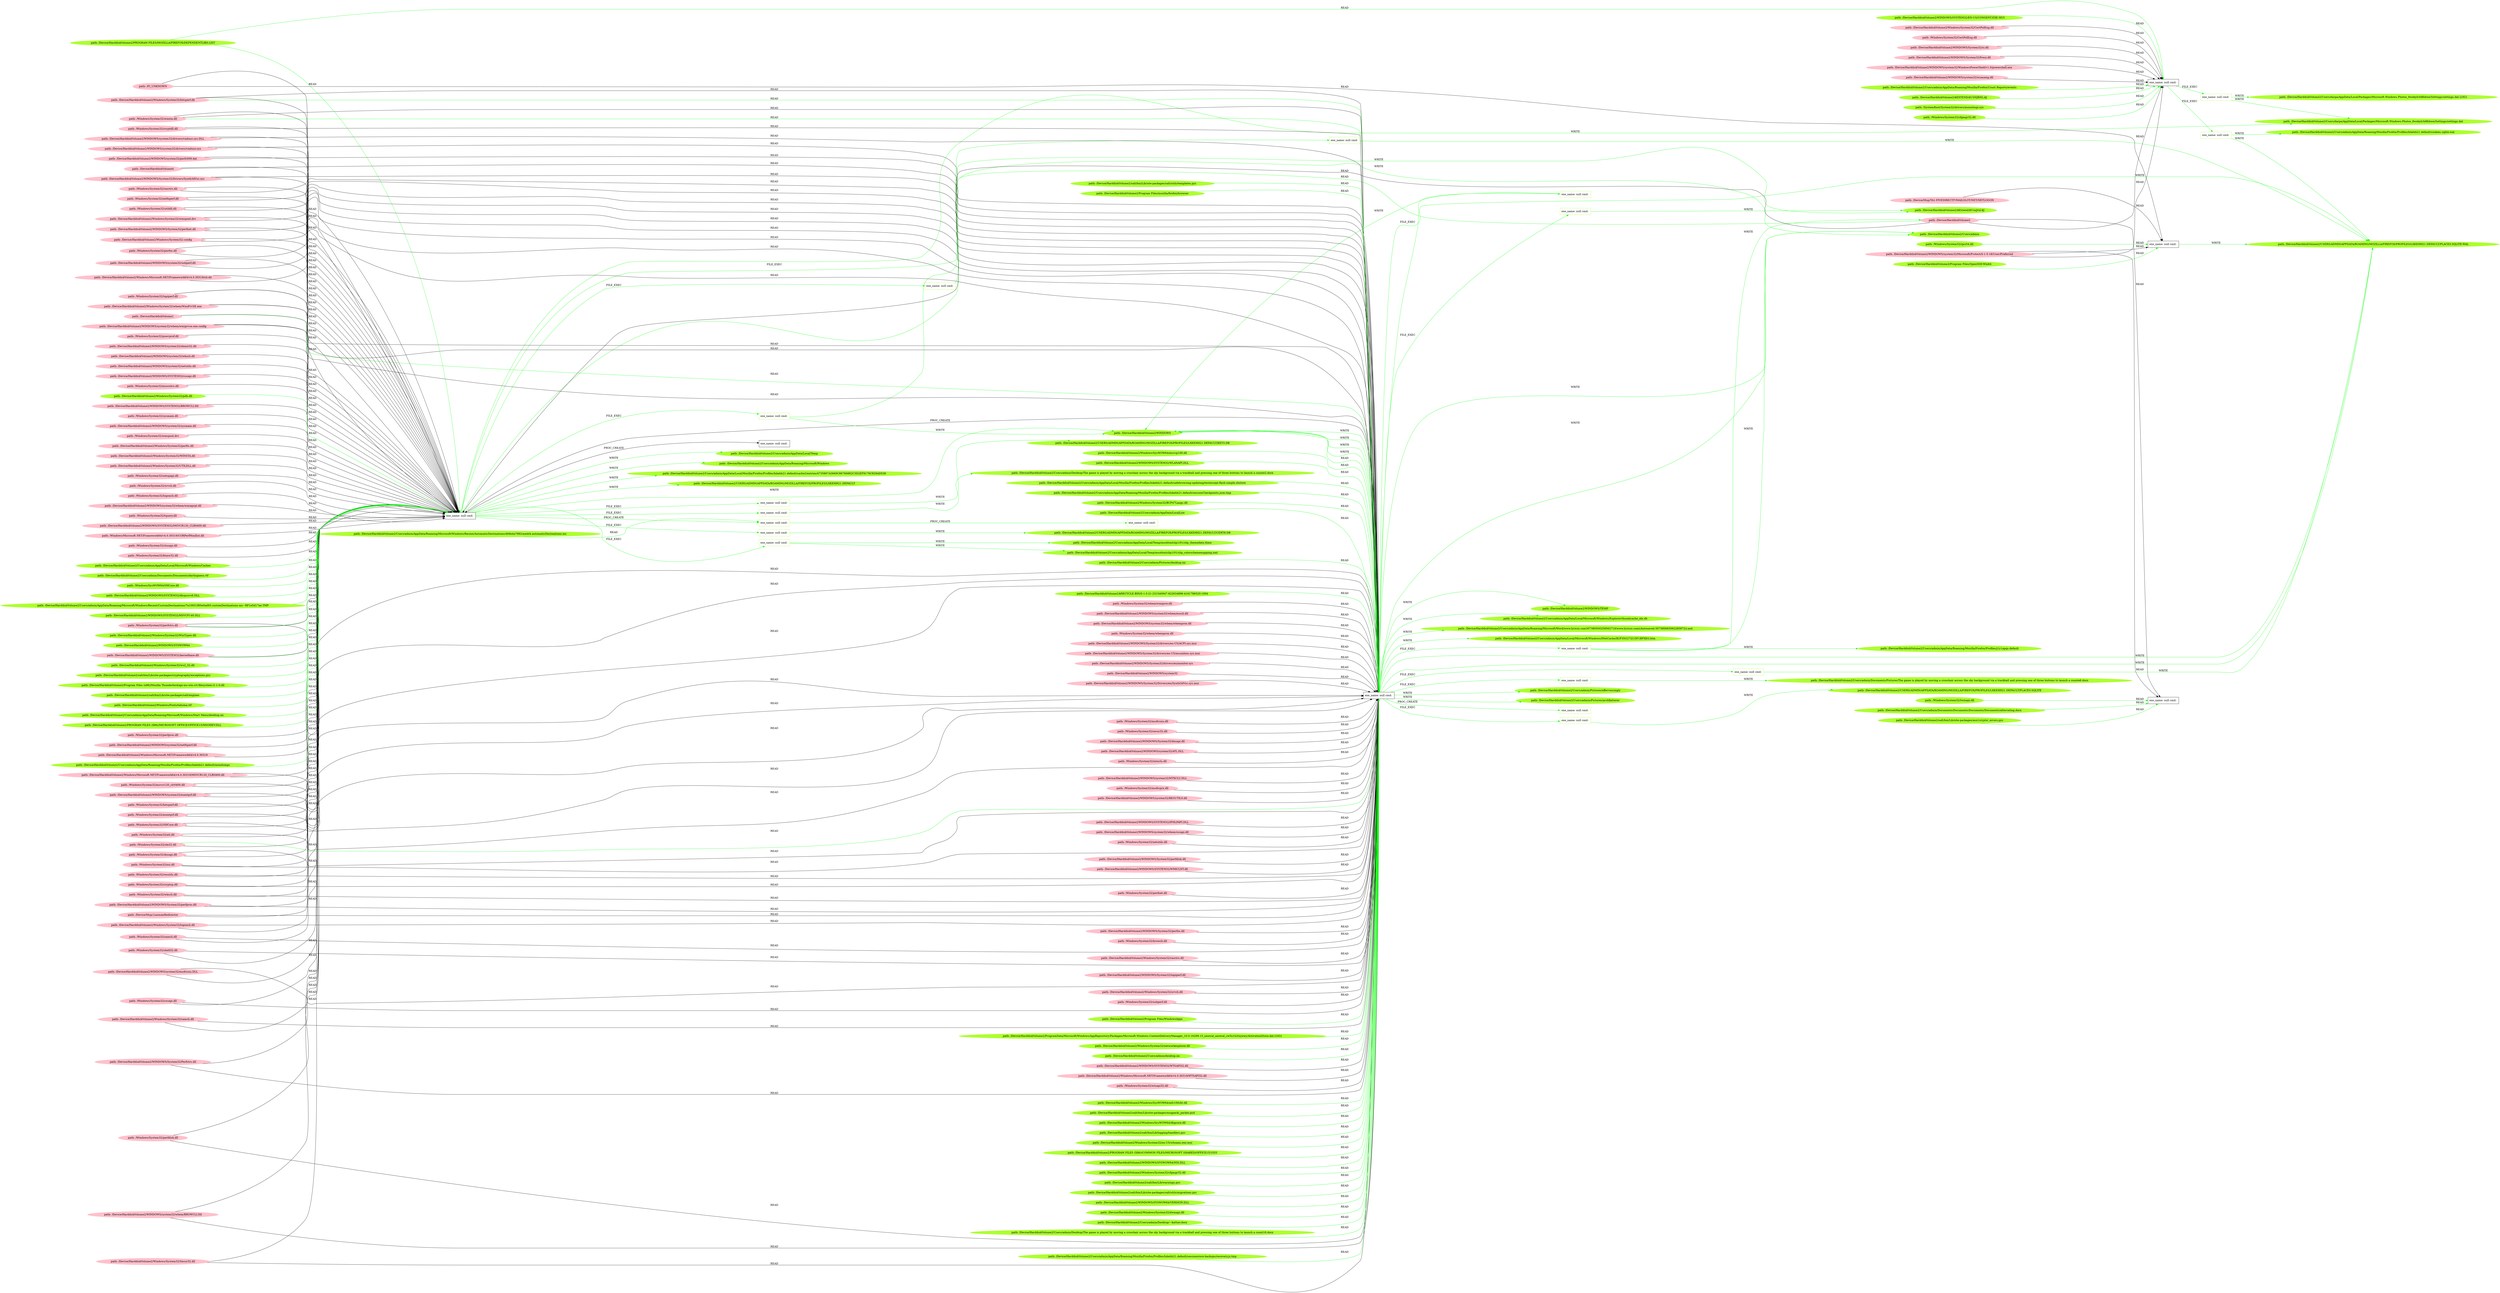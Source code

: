 digraph {
	rankdir=LR
	141 [label="exe_name: null cmd: " color=black shape=box style=solid]
	394 [label="exe_name: null cmd: " color=greenyellow shape=box style=solid]
	141 -> 394 [label=FILE_EXEC color=green]
	141 [label="exe_name: null cmd: " color=black shape=box style=solid]
	397 [label="exe_name: null cmd: " color=greenyellow shape=box style=solid]
	141 -> 397 [label=FILE_EXEC color=green]
	28 [label="exe_name: null cmd: " color=black shape=box style=solid]
	439 [label="exe_name: null cmd: " color=greenyellow shape=box style=solid]
	28 -> 439 [label=FILE_EXEC color=green]
	28 [label="exe_name: null cmd: " color=black shape=box style=solid]
	445 [label="exe_name: null cmd: " color=greenyellow shape=box style=solid]
	28 -> 445 [label=FILE_EXEC color=green]
	28 [label="exe_name: null cmd: " color=black shape=box style=solid]
	450 [label="exe_name: null cmd: " color=greenyellow shape=box style=solid]
	28 -> 450 [label=FILE_EXEC color=green]
	28 [label="exe_name: null cmd: " color=black shape=box style=solid]
	453 [label="exe_name: null cmd: " color=greenyellow shape=box style=solid]
	28 -> 453 [label=FILE_EXEC color=green]
	28 [label="exe_name: null cmd: " color=black shape=box style=solid]
	458 [label="exe_name: null cmd: " color=greenyellow shape=box style=solid]
	28 -> 458 [label=FILE_EXEC color=green]
	28 [label="exe_name: null cmd: " color=black shape=box style=solid]
	462 [label="exe_name: null cmd: " color=greenyellow shape=box style=solid]
	28 -> 462 [label=FILE_EXEC color=green]
	0 [label="exe_name: null cmd: " color=black shape=box style=solid]
	472 [label="exe_name: null cmd: " color=greenyellow shape=box style=solid]
	0 -> 472 [label=FILE_EXEC color=green]
	0 [label="exe_name: null cmd: " color=black shape=box style=solid]
	475 [label="exe_name: null cmd: " color=greenyellow shape=box style=solid]
	0 -> 475 [label=FILE_EXEC color=green]
	0 [label="exe_name: null cmd: " color=black shape=box style=solid]
	483 [label="exe_name: null cmd: " color=greenyellow shape=box style=solid]
	0 -> 483 [label=FILE_EXEC color=green]
	0 [label="exe_name: null cmd: " color=black shape=box style=solid]
	489 [label="exe_name: null cmd: " color=greenyellow shape=box style=solid]
	0 -> 489 [label=FILE_EXEC color=green]
	0 [label="exe_name: null cmd: " color=black shape=box style=solid]
	505 [label="exe_name: null cmd: " color=greenyellow shape=box style=solid]
	0 -> 505 [label=FILE_EXEC color=green]
	0 [label="exe_name: null cmd: " color=black shape=box style=solid]
	507 [label="exe_name: null cmd: " color=greenyellow shape=box style=solid]
	0 -> 507 [label=FILE_EXEC color=green]
	0 [label="exe_name: null cmd: " color=black shape=box style=solid]
	511 [label="exe_name: null cmd: " color=greenyellow shape=box style=solid]
	0 -> 511 [label=FILE_EXEC color=green]
	435 [label="path: /Device/HarddiskVolume2/$RECYCLE.BIN/S-1-5-21-231540947-922634896-4161786520-1004" color=greenyellow shape=oval style=filled]
	28 [label="exe_name: null cmd: " color=black shape=box style=solid]
	435 -> 28 [label=READ color=green]
	298 [label="path: /Device/HarddiskVolume2" color=pink shape=oval style=filled]
	139 [label="exe_name: null cmd: " color=black shape=box style=solid]
	298 -> 139 [label=READ color=black]
	334 [label="path: /Device/HarddiskVolume2/WINDOWS/system32/Microsoft/Protect/S-1-5-18/User/Preferred" color=pink shape=oval style=filled]
	139 [label="exe_name: null cmd: " color=black shape=box style=solid]
	334 -> 139 [label=READ color=black]
	150 [label="path: /Device/HarddiskVolume2/Windows/System32/bitsperf.dll" color=pink shape=oval style=filled]
	28 [label="exe_name: null cmd: " color=black shape=box style=solid]
	150 -> 28 [label=READ color=green]
	116 [label="path: /Windows/System32/wbem/wmiprov.dll" color=pink shape=oval style=filled]
	28 [label="exe_name: null cmd: " color=black shape=box style=solid]
	116 -> 28 [label=READ color=black]
	27 [label="path: /Device/HarddiskVolume2/WINDOWS/system32/wbem/esscli.dll" color=pink shape=oval style=filled]
	28 [label="exe_name: null cmd: " color=black shape=box style=solid]
	27 -> 28 [label=READ color=black]
	100 [label="path: /Device/HarddiskVolume2/WINDOWS/system32/wbem/wbemprox.dll" color=pink shape=oval style=filled]
	28 [label="exe_name: null cmd: " color=black shape=box style=solid]
	100 -> 28 [label=READ color=black]
	137 [label="path: /Windows/System32/wbem/wbemprox.dll" color=pink shape=oval style=filled]
	28 [label="exe_name: null cmd: " color=black shape=box style=solid]
	137 -> 28 [label=READ color=black]
	114 [label="path: /Device/HarddiskVolume2/WINDOWS/System32/drivers/en-US/ACPI.sys.mui" color=pink shape=oval style=filled]
	28 [label="exe_name: null cmd: " color=black shape=box style=solid]
	114 -> 28 [label=READ color=black]
	29 [label="path: /Device/HarddiskVolume2/WINDOWS/System32/drivers/en-US/mssmbios.sys.mui" color=pink shape=oval style=filled]
	28 [label="exe_name: null cmd: " color=black shape=box style=solid]
	29 -> 28 [label=READ color=black]
	72 [label="path: /Device/HarddiskVolume2/WINDOWS/System32/drivers/en/monitor.sys" color=pink shape=oval style=filled]
	28 [label="exe_name: null cmd: " color=black shape=box style=solid]
	72 -> 28 [label=READ color=black]
	298 [label="path: /Device/HarddiskVolume2" color=pink shape=oval style=filled]
	0 [label="exe_name: null cmd: " color=black shape=box style=solid]
	298 -> 0 [label=READ color=green]
	334 [label="path: /Device/HarddiskVolume2/WINDOWS/system32/Microsoft/Protect/S-1-5-18/User/Preferred" color=pink shape=oval style=filled]
	141 [label="exe_name: null cmd: " color=black shape=box style=solid]
	334 -> 141 [label=READ color=black]
	254 [label="path: /Device/HarddiskVolume2/WINDOWS/system32/drivers/vmbusr.sys.DLL" color=pink shape=oval style=filled]
	28 [label="exe_name: null cmd: " color=black shape=box style=solid]
	254 -> 28 [label=READ color=black]
	379 [label="path: /Device/HarddiskVolume2/WINDOWS/system32/drivers/vmbusr.sys" color=pink shape=oval style=filled]
	28 [label="exe_name: null cmd: " color=black shape=box style=solid]
	379 -> 28 [label=READ color=black]
	215 [label="path: /Device/HarddiskVolume2/WINDOWS/system32" color=pink shape=oval style=filled]
	28 [label="exe_name: null cmd: " color=black shape=box style=solid]
	215 -> 28 [label=READ color=black]
	244 [label="path: /Device/HarddiskVolume2/WINDOWS/system32/perfc009.dat" color=pink shape=oval style=filled]
	28 [label="exe_name: null cmd: " color=black shape=box style=solid]
	244 -> 28 [label=READ color=black]
	266 [label="path: /Device/HarddiskVolume2/WINDOWS/System32/Drivers/Synth3dVsc.sys" color=pink shape=oval style=filled]
	28 [label="exe_name: null cmd: " color=black shape=box style=solid]
	266 -> 28 [label=READ color=black]
	346 [label="path: /Device/HarddiskVolume2/WINDOWS/System32/Drivers/en/Synth3dVsc.sys.mui" color=pink shape=oval style=filled]
	28 [label="exe_name: null cmd: " color=black shape=box style=solid]
	346 -> 28 [label=READ color=black]
	178 [label="path: /Windows/System32/netfxperf.dll" color=pink shape=oval style=filled]
	28 [label="exe_name: null cmd: " color=black shape=box style=solid]
	178 -> 28 [label=READ color=black]
	339 [label="path: /Device/HarddiskVolume2/Windows/System32/.config" color=pink shape=oval style=filled]
	28 [label="exe_name: null cmd: " color=black shape=box style=solid]
	339 -> 28 [label=READ color=black]
	152 [label="path: /Device/HarddiskVolume2/Windows/Microsoft.NET/Framework64/v4.0.30319/clr.dll" color=pink shape=oval style=filled]
	28 [label="exe_name: null cmd: " color=black shape=box style=solid]
	152 -> 28 [label=READ color=black]
	164 [label="path: /Device/HarddiskVolume2/Windows/System32/wbem/WmiPrvSE.exe" color=pink shape=oval style=filled]
	28 [label="exe_name: null cmd: " color=black shape=box style=solid]
	164 -> 28 [label=READ color=black]
	275 [label="path: /Device/HarddiskVolume2/WINDOWS/system32/wbem/wmiprvse.exe.config" color=pink shape=oval style=filled]
	28 [label="exe_name: null cmd: " color=black shape=box style=solid]
	275 -> 28 [label=READ color=black]
	198 [label="path: /Device/HarddiskVolume2/Windows/Microsoft.NET/Framework64/v4.0.30319/MSVCR120_CLR0400.dll" color=pink shape=oval style=filled]
	28 [label="exe_name: null cmd: " color=black shape=box style=solid]
	198 -> 28 [label=READ color=black]
	170 [label="path: /Windows/System32/msvcr120_clr0400.dll" color=pink shape=oval style=filled]
	28 [label="exe_name: null cmd: " color=black shape=box style=solid]
	170 -> 28 [label=READ color=black]
	150 [label="path: /Device/HarddiskVolume2/Windows/System32/bitsperf.dll" color=pink shape=oval style=filled]
	28 [label="exe_name: null cmd: " color=black shape=box style=solid]
	150 -> 28 [label=READ color=black]
	356 [label="path: /Device/HarddiskVolume2/WINDOWS/system32/esentprf.dll" color=pink shape=oval style=filled]
	28 [label="exe_name: null cmd: " color=black shape=box style=solid]
	356 -> 28 [label=READ color=black]
	385 [label="path: /Windows/System32/bitsperf.dll" color=pink shape=oval style=filled]
	28 [label="exe_name: null cmd: " color=black shape=box style=solid]
	385 -> 28 [label=READ color=black]
	202 [label="path: /Windows/System32/esentprf.dll" color=pink shape=oval style=filled]
	28 [label="exe_name: null cmd: " color=black shape=box style=solid]
	202 -> 28 [label=READ color=black]
	354 [label="path: /Device/HarddiskVolume2/Windows/System32/Secur32.dll" color=pink shape=oval style=filled]
	28 [label="exe_name: null cmd: " color=black shape=box style=solid]
	354 -> 28 [label=READ color=black]
	230 [label="path: /Windows/System32/msdtcuiu.dll" color=pink shape=oval style=filled]
	28 [label="exe_name: null cmd: " color=black shape=box style=solid]
	230 -> 28 [label=READ color=black]
	381 [label="path: /Device/HarddiskVolume2/WINDOWS/system32/msdtcuiu.DLL" color=pink shape=oval style=filled]
	28 [label="exe_name: null cmd: " color=black shape=box style=solid]
	381 -> 28 [label=READ color=black]
	383 [label="path: /Windows/System32/secur32.dll" color=pink shape=oval style=filled]
	28 [label="exe_name: null cmd: " color=black shape=box style=solid]
	383 -> 28 [label=READ color=black]
	212 [label="path: /Windows/System32/shell32.dll" color=pink shape=oval style=filled]
	28 [label="exe_name: null cmd: " color=black shape=box style=solid]
	212 -> 28 [label=READ color=black]
	228 [label="path: /Windows/System32/SHCore.dll" color=pink shape=oval style=filled]
	28 [label="exe_name: null cmd: " color=black shape=box style=solid]
	228 -> 28 [label=READ color=black]
	304 [label="path: /Device/HarddiskVolume2/WINDOWS/System32/dnsapi.dll" color=pink shape=oval style=filled]
	28 [label="exe_name: null cmd: " color=black shape=box style=solid]
	304 -> 28 [label=READ color=black]
	180 [label="path: /Windows/System32/atl.dll" color=pink shape=oval style=filled]
	28 [label="exe_name: null cmd: " color=black shape=box style=solid]
	180 -> 28 [label=READ color=black]
	235 [label="path: /Device/HarddiskVolume2/WINDOWS/system32/ATL.DLL" color=pink shape=oval style=filled]
	28 [label="exe_name: null cmd: " color=black shape=box style=solid]
	235 -> 28 [label=READ color=black]
	250 [label="path: /Windows/System32/dnsapi.dll" color=pink shape=oval style=filled]
	28 [label="exe_name: null cmd: " color=black shape=box style=solid]
	250 -> 28 [label=READ color=black]
	375 [label="path: /Windows/System32/nsi.dll" color=pink shape=oval style=filled]
	28 [label="exe_name: null cmd: " color=black shape=box style=solid]
	375 -> 28 [label=READ color=black]
	188 [label="path: /Windows/System32/mtxclu.dll" color=pink shape=oval style=filled]
	28 [label="exe_name: null cmd: " color=black shape=box style=solid]
	188 -> 28 [label=READ color=black]
	192 [label="path: /Device/HarddiskVolume2/WINDOWS/system32/MTXCLU.DLL" color=pink shape=oval style=filled]
	28 [label="exe_name: null cmd: " color=black shape=box style=solid]
	192 -> 28 [label=READ color=black]
	296 [label="path: /Windows/System32/msdtcprx.dll" color=pink shape=oval style=filled]
	28 [label="exe_name: null cmd: " color=black shape=box style=solid]
	296 -> 28 [label=READ color=black]
	287 [label="path: /Device/HarddiskVolume2/WINDOWS/system32/RESUTILS.dll" color=pink shape=oval style=filled]
	28 [label="exe_name: null cmd: " color=black shape=box style=solid]
	287 -> 28 [label=READ color=black]
	319 [label="path: /Windows/System32/resutils.dll" color=pink shape=oval style=filled]
	28 [label="exe_name: null cmd: " color=black shape=box style=solid]
	319 -> 28 [label=READ color=black]
	204 [label="path: /Windows/System32/cryptsp.dll" color=pink shape=oval style=filled]
	28 [label="exe_name: null cmd: " color=black shape=box style=solid]
	204 -> 28 [label=READ color=black]
	347 [label="path: /Device/HarddiskVolume2/WINDOWS/SYSTEM32/IPHLPAPI.DLL" color=pink shape=oval style=filled]
	28 [label="exe_name: null cmd: " color=black shape=box style=solid]
	347 -> 28 [label=READ color=black]
	271 [label="path: /Windows/System32/wkscli.dll" color=pink shape=oval style=filled]
	28 [label="exe_name: null cmd: " color=black shape=box style=solid]
	271 -> 28 [label=READ color=black]
	224 [label="path: /Windows/System32/cscapi.dll" color=pink shape=oval style=filled]
	28 [label="exe_name: null cmd: " color=black shape=box style=solid]
	224 -> 28 [label=READ color=black]
	277 [label="path: /Device/HarddiskVolume2/WINDOWS/system32/wbem/cscapi.dll" color=pink shape=oval style=filled]
	28 [label="exe_name: null cmd: " color=black shape=box style=solid]
	277 -> 28 [label=READ color=black]
	333 [label="path: /Windows/System32/netutils.dll" color=pink shape=oval style=filled]
	28 [label="exe_name: null cmd: " color=black shape=box style=solid]
	333 -> 28 [label=READ color=black]
	305 [label="path: /Device/HarddiskVolume2/WINDOWS/System32/perfdisk.dll" color=pink shape=oval style=filled]
	28 [label="exe_name: null cmd: " color=black shape=box style=solid]
	305 -> 28 [label=READ color=black]
	83 [label="path: /Device/HarddiskVolume2/WINDOWS/SYSTEM32/WMICLNT.dll" color=pink shape=oval style=filled]
	28 [label="exe_name: null cmd: " color=black shape=box style=solid]
	83 -> 28 [label=READ color=black]
	377 [label="path: /Windows/System32/perfdisk.dll" color=pink shape=oval style=filled]
	28 [label="exe_name: null cmd: " color=black shape=box style=solid]
	377 -> 28 [label=READ color=black]
	256 [label="path: /Device/HarddiskVolume4" color=pink shape=oval style=filled]
	28 [label="exe_name: null cmd: " color=black shape=box style=solid]
	256 -> 28 [label=READ color=black]
	317 [label="path: /Device/HarddiskVolume2/WINDOWS/System32/perfnet.dll" color=pink shape=oval style=filled]
	28 [label="exe_name: null cmd: " color=black shape=box style=solid]
	317 -> 28 [label=READ color=black]
	177 [label="path: /Windows/System32/perfnet.dll" color=pink shape=oval style=filled]
	28 [label="exe_name: null cmd: " color=black shape=box style=solid]
	177 -> 28 [label=READ color=black]
	343 [label="path: /Device/Mup/;LanmanRedirector" color=pink shape=oval style=filled]
	28 [label="exe_name: null cmd: " color=black shape=box style=solid]
	343 -> 28 [label=READ color=black]
	369 [label="path: /Device/HarddiskVolume2/WINDOWS/system32/wbem/BROWCLI.Dll" color=pink shape=oval style=filled]
	28 [label="exe_name: null cmd: " color=black shape=box style=solid]
	369 -> 28 [label=READ color=black]
	216 [label="path: /Device/HarddiskVolume2/WINDOWS/System32/perfos.dll" color=pink shape=oval style=filled]
	28 [label="exe_name: null cmd: " color=black shape=box style=solid]
	216 -> 28 [label=READ color=black]
	325 [label="path: /Windows/System32/browcli.dll" color=pink shape=oval style=filled]
	28 [label="exe_name: null cmd: " color=black shape=box style=solid]
	325 -> 28 [label=READ color=black]
	289 [label="path: /Windows/System32/perfos.dll" color=pink shape=oval style=filled]
	28 [label="exe_name: null cmd: " color=black shape=box style=solid]
	289 -> 28 [label=READ color=black]
	371 [label="path: /Device/HarddiskVolume2/WINDOWS/System32/perfproc.dll" color=pink shape=oval style=filled]
	28 [label="exe_name: null cmd: " color=black shape=box style=solid]
	371 -> 28 [label=READ color=black]
	248 [label="path: /Windows/System32/rasctrs.dll" color=pink shape=oval style=filled]
	28 [label="exe_name: null cmd: " color=black shape=box style=solid]
	248 -> 28 [label=READ color=black]
	322 [label="path: /Device/HarddiskVolume2/Windows/System32/rasctrs.dll" color=pink shape=oval style=filled]
	28 [label="exe_name: null cmd: " color=black shape=box style=solid]
	322 -> 28 [label=READ color=black]
	242 [label="path: /Device/HarddiskVolume2/Windows/System32/winspool.drv" color=pink shape=oval style=filled]
	28 [label="exe_name: null cmd: " color=black shape=box style=solid]
	242 -> 28 [label=READ color=black]
	197 [label="path: /Device/HarddiskVolume2/WINDOWS/System32/tapiperf.dll" color=pink shape=oval style=filled]
	28 [label="exe_name: null cmd: " color=black shape=box style=solid]
	197 -> 28 [label=READ color=black]
	313 [label="path: /Windows/System32/tapiperf.dll" color=pink shape=oval style=filled]
	28 [label="exe_name: null cmd: " color=black shape=box style=solid]
	313 -> 28 [label=READ color=black]
	208 [label="path: /Device/HarddiskVolume2/WINDOWS/System32/Perfctrs.dll" color=pink shape=oval style=filled]
	28 [label="exe_name: null cmd: " color=black shape=box style=solid]
	208 -> 28 [label=READ color=black]
	323 [label="path: /Windows/System32/perfctrs.dll" color=pink shape=oval style=filled]
	28 [label="exe_name: null cmd: " color=black shape=box style=solid]
	323 -> 28 [label=READ color=black]
	282 [label="path: /Device/HarddiskVolume2/Windows/System32/srvcli.dll" color=pink shape=oval style=filled]
	28 [label="exe_name: null cmd: " color=black shape=box style=solid]
	282 -> 28 [label=READ color=black]
	341 [label="path: /Windows/System32/utildll.dll" color=pink shape=oval style=filled]
	28 [label="exe_name: null cmd: " color=black shape=box style=solid]
	341 -> 28 [label=READ color=black]
	174 [label="path: /Windows/System32/usbperf.dll" color=pink shape=oval style=filled]
	28 [label="exe_name: null cmd: " color=black shape=box style=solid]
	174 -> 28 [label=READ color=black]
	309 [label="path: /Device/HarddiskVolume2/WINDOWS/system32/usbperf.dll" color=pink shape=oval style=filled]
	28 [label="exe_name: null cmd: " color=black shape=box style=solid]
	309 -> 28 [label=READ color=black]
	265 [label="path: /Device/HarddiskVolume2/WINDOWS/SYSTEM32/kernelbase.dll" color=pink shape=oval style=filled]
	0 [label="exe_name: null cmd: " color=black shape=box style=solid]
	265 -> 0 [label=READ color=green]
	334 [label="path: /Device/HarddiskVolume2/WINDOWS/system32/Microsoft/Protect/S-1-5-18/User/Preferred" color=pink shape=oval style=filled]
	145 [label="exe_name: null cmd: " color=black shape=box style=solid]
	334 -> 145 [label=READ color=black]
	393 [label="path: /Device/HarddiskVolume2/WINDOWS/SYSTEM32/EN-US/CONSENT.EXE.MUI" color=greenyellow shape=oval style=filled]
	141 [label="exe_name: null cmd: " color=black shape=box style=solid]
	393 -> 141 [label=READ color=green]
	298 [label="path: /Device/HarddiskVolume2" color=pink shape=oval style=filled]
	141 [label="exe_name: null cmd: " color=black shape=box style=solid]
	298 -> 141 [label=READ color=black]
	482 [label="path: /Device/HarddiskVolume2/Windows/System32/ws2_32.dll" color=greenyellow shape=oval style=filled]
	0 [label="exe_name: null cmd: " color=black shape=box style=solid]
	482 -> 0 [label=READ color=green]
	50 [label="path: /Device/HarddiskVolume2/Windows/System32/CertPolEng.dll" color=pink shape=oval style=filled]
	141 [label="exe_name: null cmd: " color=black shape=box style=solid]
	50 -> 141 [label=READ color=black]
	53 [label="path: /Windows/System32/CertPolEng.dll" color=pink shape=oval style=filled]
	141 [label="exe_name: null cmd: " color=black shape=box style=solid]
	53 -> 141 [label=READ color=black]
	34 [label="path: /Device/HarddiskVolume2/WINDOWS/System32/ci.dll" color=pink shape=oval style=filled]
	141 [label="exe_name: null cmd: " color=black shape=box style=solid]
	34 -> 141 [label=READ color=black]
	40 [label="path: /Device/HarddiskVolume2/WINDOWS/System32/fveui.dll" color=pink shape=oval style=filled]
	141 [label="exe_name: null cmd: " color=black shape=box style=solid]
	40 -> 141 [label=READ color=black]
	31 [label="path: /Device/HarddiskVolume2/WINDOWS/system32/WindowsPowerShell/v1.0/powershell.exe" color=pink shape=oval style=filled]
	141 [label="exe_name: null cmd: " color=black shape=box style=solid]
	31 -> 141 [label=READ color=black]
	39 [label="path: /Device/HarddiskVolume2/WINDOWS/system32/wuaueng.dll" color=pink shape=oval style=filled]
	141 [label="exe_name: null cmd: " color=black shape=box style=solid]
	39 -> 141 [label=READ color=black]
	415 [label="path: /Device/HarddiskVolume2/Program Files/WindowsApps" color=greenyellow shape=oval style=filled]
	28 [label="exe_name: null cmd: " color=black shape=box style=solid]
	415 -> 28 [label=READ color=green]
	433 [label="path: /Device/HarddiskVolume2/ProgramData/Microsoft/Windows/AppRepository/Packages/Microsoft.Windows.ContentDeliveryManager_10.0.16299.15_neutral_neutral_cw5n1h2txyewy/ActivationStore.dat.LOG1" color=greenyellow shape=oval style=filled]
	28 [label="exe_name: null cmd: " color=black shape=box style=solid]
	433 -> 28 [label=READ color=green]
	186 [label="path: /Windows/System32/winsta.dll" color=pink shape=oval style=filled]
	28 [label="exe_name: null cmd: " color=black shape=box style=solid]
	186 -> 28 [label=READ color=black]
	184 [label="path: /Device/HarddiskVolume2/Windows/System32/samcli.dll" color=pink shape=oval style=filled]
	28 [label="exe_name: null cmd: " color=black shape=box style=solid]
	184 -> 28 [label=READ color=black]
	293 [label="path: /Device/HarddiskVolume2/Windows/System32/logoncli.dll" color=pink shape=oval style=filled]
	28 [label="exe_name: null cmd: " color=black shape=box style=solid]
	293 -> 28 [label=READ color=black]
	358 [label="path: /Windows/System32/samcli.dll" color=pink shape=oval style=filled]
	28 [label="exe_name: null cmd: " color=black shape=box style=solid]
	358 -> 28 [label=READ color=black]
	268 [label="path: /Windows/System32/cryptdll.dll" color=pink shape=oval style=filled]
	28 [label="exe_name: null cmd: " color=black shape=box style=solid]
	268 -> 28 [label=READ color=black]
	504 [label="path: /Device/HarddiskVolume2/Users/admin/AppData/Roaming/Microsoft/Windows/Start Menu/desktop.ini" color=greenyellow shape=oval style=filled]
	0 [label="exe_name: null cmd: " color=black shape=box style=solid]
	504 -> 0 [label=READ color=green]
	351 [label="path: /Device/Mup/TA1-FIVEDIRECTI*/MAILSLOT/NET/NETLOGON" color=pink shape=oval style=filled]
	145 [label="exe_name: null cmd: " color=black shape=box style=solid]
	351 -> 145 [label=READ color=black]
	438 [label="path: /Device/HarddiskVolume2/Windows/System32/networkexplorer.dll" color=greenyellow shape=oval style=filled]
	28 [label="exe_name: null cmd: " color=black shape=box style=solid]
	438 -> 28 [label=READ color=green]
	364 [label="path: /FI_UNKNOWN" color=pink shape=oval style=filled]
	145 [label="exe_name: null cmd: " color=black shape=box style=solid]
	364 -> 145 [label=READ color=black]
	467 [label="path: /Device/HarddiskVolume2/Users/admin/desktop.ini" color=greenyellow shape=oval style=filled]
	28 [label="exe_name: null cmd: " color=black shape=box style=solid]
	467 -> 28 [label=READ color=green]
	323 [label="path: /Windows/System32/perfctrs.dll" color=pink shape=oval style=filled]
	0 [label="exe_name: null cmd: " color=black shape=box style=solid]
	323 -> 0 [label=READ color=green]
	499 [label="path: /Device/HarddiskVolume2/PROGRAM FILES (X86)/MICROSOFT OFFICE/OFFICE15/MSOHEV.DLL" color=greenyellow shape=oval style=filled]
	0 [label="exe_name: null cmd: " color=black shape=box style=solid]
	499 -> 0 [label=READ color=green]
	414 [label="path: /Device/HarddiskVolume2/WINDOWS" color=greenyellow shape=oval style=filled]
	28 [label="exe_name: null cmd: " color=black shape=box style=solid]
	414 -> 28 [label=READ color=green]
	7 [label="path: /Device/HarddiskVolume2/WINDOWS/SYSTEM32/WTSAPI32.dll" color=pink shape=oval style=filled]
	28 [label="exe_name: null cmd: " color=black shape=box style=solid]
	7 -> 28 [label=READ color=black]
	49 [label="path: /Device/HarddiskVolume2/Windows/Microsoft.NET/Framework64/v4.0.30319/WTSAPI32.dll" color=pink shape=oval style=filled]
	28 [label="exe_name: null cmd: " color=black shape=box style=solid]
	49 -> 28 [label=READ color=black]
	62 [label="path: /Windows/System32/wtsapi32.dll" color=pink shape=oval style=filled]
	28 [label="exe_name: null cmd: " color=black shape=box style=solid]
	62 -> 28 [label=READ color=black]
	28 [label="exe_name: null cmd: " color=black shape=box style=solid]
	0 [label="exe_name: null cmd: " color=black shape=box style=solid]
	28 -> 0 [label=PROC_CREATE color=black]
	364 [label="path: /FI_UNKNOWN" color=pink shape=oval style=filled]
	0 [label="exe_name: null cmd: " color=black shape=box style=solid]
	364 -> 0 [label=READ color=black]
	371 [label="path: /Device/HarddiskVolume2/WINDOWS/System32/perfproc.dll" color=pink shape=oval style=filled]
	0 [label="exe_name: null cmd: " color=black shape=box style=solid]
	371 -> 0 [label=READ color=black]
	226 [label="path: /Windows/System32/perfproc.dll" color=pink shape=oval style=filled]
	0 [label="exe_name: null cmd: " color=black shape=box style=solid]
	226 -> 0 [label=READ color=black]
	154 [label="path: /Device/HarddiskVolume2/WINDOWS/system32/netfxperf.dll" color=pink shape=oval style=filled]
	0 [label="exe_name: null cmd: " color=black shape=box style=solid]
	154 -> 0 [label=READ color=black]
	178 [label="path: /Windows/System32/netfxperf.dll" color=pink shape=oval style=filled]
	0 [label="exe_name: null cmd: " color=black shape=box style=solid]
	178 -> 0 [label=READ color=black]
	152 [label="path: /Device/HarddiskVolume2/Windows/Microsoft.NET/Framework64/v4.0.30319/clr.dll" color=pink shape=oval style=filled]
	0 [label="exe_name: null cmd: " color=black shape=box style=solid]
	152 -> 0 [label=READ color=black]
	339 [label="path: /Device/HarddiskVolume2/Windows/System32/.config" color=pink shape=oval style=filled]
	0 [label="exe_name: null cmd: " color=black shape=box style=solid]
	339 -> 0 [label=READ color=black]
	275 [label="path: /Device/HarddiskVolume2/WINDOWS/system32/wbem/wmiprvse.exe.config" color=pink shape=oval style=filled]
	0 [label="exe_name: null cmd: " color=black shape=box style=solid]
	275 -> 0 [label=READ color=black]
	164 [label="path: /Device/HarddiskVolume2/Windows/System32/wbem/WmiPrvSE.exe" color=pink shape=oval style=filled]
	0 [label="exe_name: null cmd: " color=black shape=box style=solid]
	164 -> 0 [label=READ color=black]
	292 [label="path: /Device/HarddiskVolume2/Windows/Microsoft.NET/Framework64/v4.0.30319" color=pink shape=oval style=filled]
	0 [label="exe_name: null cmd: " color=black shape=box style=solid]
	292 -> 0 [label=READ color=black]
	150 [label="path: /Device/HarddiskVolume2/Windows/System32/bitsperf.dll" color=pink shape=oval style=filled]
	0 [label="exe_name: null cmd: " color=black shape=box style=solid]
	150 -> 0 [label=READ color=black]
	385 [label="path: /Windows/System32/bitsperf.dll" color=pink shape=oval style=filled]
	0 [label="exe_name: null cmd: " color=black shape=box style=solid]
	385 -> 0 [label=READ color=black]
	202 [label="path: /Windows/System32/esentprf.dll" color=pink shape=oval style=filled]
	0 [label="exe_name: null cmd: " color=black shape=box style=solid]
	202 -> 0 [label=READ color=black]
	356 [label="path: /Device/HarddiskVolume2/WINDOWS/system32/esentprf.dll" color=pink shape=oval style=filled]
	0 [label="exe_name: null cmd: " color=black shape=box style=solid]
	356 -> 0 [label=READ color=black]
	354 [label="path: /Device/HarddiskVolume2/Windows/System32/Secur32.dll" color=pink shape=oval style=filled]
	0 [label="exe_name: null cmd: " color=black shape=box style=solid]
	354 -> 0 [label=READ color=black]
	381 [label="path: /Device/HarddiskVolume2/WINDOWS/system32/msdtcuiu.DLL" color=pink shape=oval style=filled]
	0 [label="exe_name: null cmd: " color=black shape=box style=solid]
	381 -> 0 [label=READ color=black]
	212 [label="path: /Windows/System32/shell32.dll" color=pink shape=oval style=filled]
	0 [label="exe_name: null cmd: " color=black shape=box style=solid]
	212 -> 0 [label=READ color=black]
	222 [label="path: /Windows/System32/ole32.dll" color=pink shape=oval style=filled]
	0 [label="exe_name: null cmd: " color=black shape=box style=solid]
	222 -> 0 [label=READ color=black]
	228 [label="path: /Windows/System32/SHCore.dll" color=pink shape=oval style=filled]
	0 [label="exe_name: null cmd: " color=black shape=box style=solid]
	228 -> 0 [label=READ color=black]
	218 [label="path: /Windows/System32/powrprof.dll" color=pink shape=oval style=filled]
	0 [label="exe_name: null cmd: " color=black shape=box style=solid]
	218 -> 0 [label=READ color=black]
	250 [label="path: /Windows/System32/dnsapi.dll" color=pink shape=oval style=filled]
	0 [label="exe_name: null cmd: " color=black shape=box style=solid]
	250 -> 0 [label=READ color=black]
	375 [label="path: /Windows/System32/nsi.dll" color=pink shape=oval style=filled]
	0 [label="exe_name: null cmd: " color=black shape=box style=solid]
	375 -> 0 [label=READ color=black]
	180 [label="path: /Windows/System32/atl.dll" color=pink shape=oval style=filled]
	0 [label="exe_name: null cmd: " color=black shape=box style=solid]
	180 -> 0 [label=READ color=black]
	319 [label="path: /Windows/System32/resutils.dll" color=pink shape=oval style=filled]
	0 [label="exe_name: null cmd: " color=black shape=box style=solid]
	319 -> 0 [label=READ color=black]
	173 [label="path: /Device/HarddiskVolume2/WINDOWS/system32/oleaut32.dll" color=pink shape=oval style=filled]
	0 [label="exe_name: null cmd: " color=black shape=box style=solid]
	173 -> 0 [label=READ color=black]
	265 [label="path: /Device/HarddiskVolume2/WINDOWS/SYSTEM32/kernelbase.dll" color=pink shape=oval style=filled]
	0 [label="exe_name: null cmd: " color=black shape=box style=solid]
	265 -> 0 [label=READ color=black]
	271 [label="path: /Windows/System32/wkscli.dll" color=pink shape=oval style=filled]
	0 [label="exe_name: null cmd: " color=black shape=box style=solid]
	271 -> 0 [label=READ color=black]
	328 [label="path: /Device/HarddiskVolume2/WINDOWS/system32/wkscli.dll" color=pink shape=oval style=filled]
	0 [label="exe_name: null cmd: " color=black shape=box style=solid]
	328 -> 0 [label=READ color=black]
	224 [label="path: /Windows/System32/cscapi.dll" color=pink shape=oval style=filled]
	0 [label="exe_name: null cmd: " color=black shape=box style=solid]
	224 -> 0 [label=READ color=black]
	252 [label="path: /Device/HarddiskVolume2/WINDOWS/system32/netutils.dll" color=pink shape=oval style=filled]
	0 [label="exe_name: null cmd: " color=black shape=box style=solid]
	252 -> 0 [label=READ color=black]
	259 [label="path: /Device/HarddiskVolume2/WINDOWS/SYSTEM32/cscapi.dll" color=pink shape=oval style=filled]
	0 [label="exe_name: null cmd: " color=black shape=box style=solid]
	259 -> 0 [label=READ color=black]
	311 [label="path: /Windows/System32/msscntrs.dll" color=pink shape=oval style=filled]
	0 [label="exe_name: null cmd: " color=black shape=box style=solid]
	311 -> 0 [label=READ color=black]
	377 [label="path: /Windows/System32/perfdisk.dll" color=pink shape=oval style=filled]
	0 [label="exe_name: null cmd: " color=black shape=box style=solid]
	377 -> 0 [label=READ color=black]
	307 [label="path: /Device/HarddiskVolume1" color=pink shape=oval style=filled]
	0 [label="exe_name: null cmd: " color=black shape=box style=solid]
	307 -> 0 [label=READ color=black]
	256 [label="path: /Device/HarddiskVolume4" color=pink shape=oval style=filled]
	0 [label="exe_name: null cmd: " color=black shape=box style=solid]
	256 -> 0 [label=READ color=black]
	298 [label="path: /Device/HarddiskVolume2" color=pink shape=oval style=filled]
	0 [label="exe_name: null cmd: " color=black shape=box style=solid]
	298 -> 0 [label=READ color=black]
	317 [label="path: /Device/HarddiskVolume2/WINDOWS/System32/perfnet.dll" color=pink shape=oval style=filled]
	0 [label="exe_name: null cmd: " color=black shape=box style=solid]
	317 -> 0 [label=READ color=black]
	343 [label="path: /Device/Mup/;LanmanRedirector" color=pink shape=oval style=filled]
	0 [label="exe_name: null cmd: " color=black shape=box style=solid]
	343 -> 0 [label=READ color=black]
	369 [label="path: /Device/HarddiskVolume2/WINDOWS/system32/wbem/BROWCLI.Dll" color=pink shape=oval style=filled]
	0 [label="exe_name: null cmd: " color=black shape=box style=solid]
	369 -> 0 [label=READ color=black]
	387 [label="path: /Device/HarddiskVolume2/WINDOWS/SYSTEM32/BROWCLI.Dll" color=pink shape=oval style=filled]
	0 [label="exe_name: null cmd: " color=black shape=box style=solid]
	387 -> 0 [label=READ color=black]
	289 [label="path: /Windows/System32/perfos.dll" color=pink shape=oval style=filled]
	0 [label="exe_name: null cmd: " color=black shape=box style=solid]
	289 -> 0 [label=READ color=black]
	263 [label="path: /Windows/System32/sysmain.dll" color=pink shape=oval style=filled]
	0 [label="exe_name: null cmd: " color=black shape=box style=solid]
	263 -> 0 [label=READ color=black]
	286 [label="path: /Device/HarddiskVolume2/WINDOWS/system32/sysmain.dll" color=pink shape=oval style=filled]
	0 [label="exe_name: null cmd: " color=black shape=box style=solid]
	286 -> 0 [label=READ color=black]
	248 [label="path: /Windows/System32/rasctrs.dll" color=pink shape=oval style=filled]
	0 [label="exe_name: null cmd: " color=black shape=box style=solid]
	248 -> 0 [label=READ color=black]
	238 [label="path: /Windows/System32/winspool.drv" color=pink shape=oval style=filled]
	0 [label="exe_name: null cmd: " color=black shape=box style=solid]
	238 -> 0 [label=READ color=black]
	242 [label="path: /Device/HarddiskVolume2/Windows/System32/winspool.drv" color=pink shape=oval style=filled]
	0 [label="exe_name: null cmd: " color=black shape=box style=solid]
	242 -> 0 [label=READ color=black]
	208 [label="path: /Device/HarddiskVolume2/WINDOWS/System32/Perfctrs.dll" color=pink shape=oval style=filled]
	0 [label="exe_name: null cmd: " color=black shape=box style=solid]
	208 -> 0 [label=READ color=black]
	313 [label="path: /Windows/System32/tapiperf.dll" color=pink shape=oval style=filled]
	0 [label="exe_name: null cmd: " color=black shape=box style=solid]
	313 -> 0 [label=READ color=black]
	323 [label="path: /Windows/System32/perfctrs.dll" color=pink shape=oval style=filled]
	0 [label="exe_name: null cmd: " color=black shape=box style=solid]
	323 -> 0 [label=READ color=black]
	337 [label="path: /Device/HarddiskVolume2/Windows/System32/perfts.dll" color=pink shape=oval style=filled]
	0 [label="exe_name: null cmd: " color=black shape=box style=solid]
	337 -> 0 [label=READ color=black]
	186 [label="path: /Windows/System32/winsta.dll" color=pink shape=oval style=filled]
	0 [label="exe_name: null cmd: " color=black shape=box style=solid]
	186 -> 0 [label=READ color=black]
	241 [label="path: /Device/HarddiskVolume2/Windows/System32/WINSTA.dll" color=pink shape=oval style=filled]
	0 [label="exe_name: null cmd: " color=black shape=box style=solid]
	241 -> 0 [label=READ color=black]
	190 [label="path: /Device/HarddiskVolume2/Windows/System32/UTILDLL.dll" color=pink shape=oval style=filled]
	0 [label="exe_name: null cmd: " color=black shape=box style=solid]
	190 -> 0 [label=READ color=black]
	210 [label="path: /Windows/System32/setupapi.dll" color=pink shape=oval style=filled]
	0 [label="exe_name: null cmd: " color=black shape=box style=solid]
	210 -> 0 [label=READ color=black]
	341 [label="path: /Windows/System32/utildll.dll" color=pink shape=oval style=filled]
	0 [label="exe_name: null cmd: " color=black shape=box style=solid]
	341 -> 0 [label=READ color=black]
	184 [label="path: /Device/HarddiskVolume2/Windows/System32/samcli.dll" color=pink shape=oval style=filled]
	0 [label="exe_name: null cmd: " color=black shape=box style=solid]
	184 -> 0 [label=READ color=black]
	283 [label="path: /Windows/System32/srvcli.dll" color=pink shape=oval style=filled]
	0 [label="exe_name: null cmd: " color=black shape=box style=solid]
	283 -> 0 [label=READ color=black]
	293 [label="path: /Device/HarddiskVolume2/Windows/System32/logoncli.dll" color=pink shape=oval style=filled]
	0 [label="exe_name: null cmd: " color=black shape=box style=solid]
	293 -> 0 [label=READ color=black]
	358 [label="path: /Windows/System32/samcli.dll" color=pink shape=oval style=filled]
	0 [label="exe_name: null cmd: " color=black shape=box style=solid]
	358 -> 0 [label=READ color=black]
	373 [label="path: /Windows/System32/logoncli.dll" color=pink shape=oval style=filled]
	0 [label="exe_name: null cmd: " color=black shape=box style=solid]
	373 -> 0 [label=READ color=black]
	309 [label="path: /Device/HarddiskVolume2/WINDOWS/system32/usbperf.dll" color=pink shape=oval style=filled]
	0 [label="exe_name: null cmd: " color=black shape=box style=solid]
	309 -> 0 [label=READ color=black]
	169 [label="path: /Device/HarddiskVolume2/WINDOWS/system32/wbem/wmiaprpl.dll" color=pink shape=oval style=filled]
	0 [label="exe_name: null cmd: " color=black shape=box style=solid]
	169 -> 0 [label=READ color=black]
	361 [label="path: /Windows/System32/tquery.dll" color=pink shape=oval style=filled]
	0 [label="exe_name: null cmd: " color=black shape=box style=solid]
	361 -> 0 [label=READ color=black]
	268 [label="path: /Windows/System32/cryptdll.dll" color=pink shape=oval style=filled]
	0 [label="exe_name: null cmd: " color=black shape=box style=solid]
	268 -> 0 [label=READ color=black]
	254 [label="path: /Device/HarddiskVolume2/WINDOWS/system32/drivers/vmbusr.sys.DLL" color=pink shape=oval style=filled]
	0 [label="exe_name: null cmd: " color=black shape=box style=solid]
	254 -> 0 [label=READ color=black]
	379 [label="path: /Device/HarddiskVolume2/WINDOWS/system32/drivers/vmbusr.sys" color=pink shape=oval style=filled]
	0 [label="exe_name: null cmd: " color=black shape=box style=solid]
	379 -> 0 [label=READ color=black]
	244 [label="path: /Device/HarddiskVolume2/WINDOWS/system32/perfc009.dat" color=pink shape=oval style=filled]
	0 [label="exe_name: null cmd: " color=black shape=box style=solid]
	244 -> 0 [label=READ color=black]
	266 [label="path: /Device/HarddiskVolume2/WINDOWS/System32/Drivers/Synth3dVsc.sys" color=pink shape=oval style=filled]
	0 [label="exe_name: null cmd: " color=black shape=box style=solid]
	266 -> 0 [label=READ color=black]
	159 [label="path: /Device/HarddiskVolume2/WINDOWS/SYSTEM32/MSVCR120_CLR0400.dll" color=pink shape=oval style=filled]
	0 [label="exe_name: null cmd: " color=black shape=box style=solid]
	159 -> 0 [label=READ color=black]
	198 [label="path: /Device/HarddiskVolume2/Windows/Microsoft.NET/Framework64/v4.0.30319/MSVCR120_CLR0400.dll" color=pink shape=oval style=filled]
	0 [label="exe_name: null cmd: " color=black shape=box style=solid]
	198 -> 0 [label=READ color=black]
	260 [label="path: /Windows/Microsoft.NET/Framework64/v4.0.30319/CORPerfMonExt.dll" color=pink shape=oval style=filled]
	0 [label="exe_name: null cmd: " color=black shape=box style=solid]
	260 -> 0 [label=READ color=black]
	170 [label="path: /Windows/System32/msvcr120_clr0400.dll" color=pink shape=oval style=filled]
	0 [label="exe_name: null cmd: " color=black shape=box style=solid]
	170 -> 0 [label=READ color=black]
	232 [label="path: /Windows/System32/clusapi.dll" color=pink shape=oval style=filled]
	0 [label="exe_name: null cmd: " color=black shape=box style=solid]
	232 -> 0 [label=READ color=black]
	182 [label="path: /Windows/System32/ktmw32.dll" color=pink shape=oval style=filled]
	0 [label="exe_name: null cmd: " color=black shape=box style=solid]
	182 -> 0 [label=READ color=black]
	204 [label="path: /Windows/System32/cryptsp.dll" color=pink shape=oval style=filled]
	0 [label="exe_name: null cmd: " color=black shape=box style=solid]
	204 -> 0 [label=READ color=black]
	0 [label="exe_name: null cmd: " color=black shape=box style=solid]
	1 [label="exe_name: null cmd: " color=black shape=box style=solid]
	0 -> 1 [label=PROC_CREATE color=black]
	405 [label="path: /Device/HarddiskVolume2/Windows/SysWOW64/mfc100cht.dll" color=greenyellow shape=oval style=filled]
	28 [label="exe_name: null cmd: " color=black shape=box style=solid]
	405 -> 28 [label=READ color=green]
	494 [label="path: /Device/HarddiskVolume2/Users/admin/AppData/Local/Microsoft/Windows/Caches" color=greenyellow shape=oval style=filled]
	0 [label="exe_name: null cmd: " color=black shape=box style=solid]
	494 -> 0 [label=READ color=green]
	411 [label="path: /Device/HarddiskVolume2/salt/bin/Lib/site-packages/msgpack/_packer.pyd" color=greenyellow shape=oval style=filled]
	28 [label="exe_name: null cmd: " color=black shape=box style=solid]
	411 -> 28 [label=READ color=green]
	407 [label="path: /Device/HarddiskVolume2/Windows/SysWOW64/dbgcore.dll" color=greenyellow shape=oval style=filled]
	28 [label="exe_name: null cmd: " color=black shape=box style=solid]
	407 -> 28 [label=READ color=green]
	394 [label="exe_name: null cmd: " color=greenyellow shape=box style=solid]
	396 [label="path: /Device/HarddiskVolume2/Users/darpa/AppData/Local/Packages/Microsoft.Windows.Photos_8wekyb3d8bbwe/Settings/settings.dat.LOG1" color=greenyellow shape=oval style=filled]
	394 -> 396 [label=WRITE color=green]
	394 [label="exe_name: null cmd: " color=greenyellow shape=box style=solid]
	395 [label="path: /Device/HarddiskVolume2/Users/darpa/AppData/Local/Packages/Microsoft.Windows.Photos_8wekyb3d8bbwe/Settings/settings.dat" color=greenyellow shape=oval style=filled]
	394 -> 395 [label=WRITE color=green]
	470 [label="path: /Device/HarddiskVolume2/Users/admin/Documents/Documents/Documents/Documents/altercating.docx" color=greenyellow shape=oval style=filled]
	139 [label="exe_name: null cmd: " color=black shape=box style=solid]
	470 -> 139 [label=READ color=green]
	486 [label="path: /Device/HarddiskVolume2/Users/admin/Documents/Documents/darlingness.rtf" color=greenyellow shape=oval style=filled]
	0 [label="exe_name: null cmd: " color=black shape=box style=solid]
	486 -> 0 [label=READ color=green]
	28 [label="exe_name: null cmd: " color=black shape=box style=solid]
	399 [label="path: /Device/HarddiskVolume2/USERS/ADMIN/APPDATA/ROAMING/MOZILLA/FIREFOX/PROFILES/LXKEHH21.DEFAULT/PLACES.SQLITE-WAL" color=greenyellow shape=oval style=filled]
	28 -> 399 [label=WRITE color=green]
	471 [label="path: /Device/HarddiskVolume2/salt/bin/Lib/site-packages/asn1crypto/_errors.pyc" color=greenyellow shape=oval style=filled]
	139 [label="exe_name: null cmd: " color=black shape=box style=solid]
	471 -> 139 [label=READ color=green]
	461 [label="path: /Device/HarddiskVolume2/salt/bin/Lib/logging/handlers.pyc" color=greenyellow shape=oval style=filled]
	28 [label="exe_name: null cmd: " color=black shape=box style=solid]
	461 -> 28 [label=READ color=green]
	517 [label="path: /Windows/SysWOW64/SHCore.dll" color=greenyellow shape=oval style=filled]
	0 [label="exe_name: null cmd: " color=black shape=box style=solid]
	517 -> 0 [label=READ color=green]
	307 [label="path: /Device/HarddiskVolume1" color=pink shape=oval style=filled]
	28 [label="exe_name: null cmd: " color=black shape=box style=solid]
	307 -> 28 [label=READ color=green]
	501 [label="path: /Device/HarddiskVolume2/WINDOWS/SYSTEM32/dhcpcsvc6.DLL" color=greenyellow shape=oval style=filled]
	0 [label="exe_name: null cmd: " color=black shape=box style=solid]
	501 -> 0 [label=READ color=green]
	28 [label="exe_name: null cmd: " color=black shape=box style=solid]
	422 [label="path: /Device/HarddiskVolume2/WINDOWS/TEMP" color=greenyellow shape=oval style=filled]
	28 -> 422 [label=WRITE color=green]
	483 [label="exe_name: null cmd: " color=greenyellow shape=box style=solid]
	484 [label="path: /Device/HarddiskVolume2/Users/admin/Desktop/The game is played by moving a crosshair across the sky background via a trackball and pressing one of three buttons to launch a counte2.docx" color=greenyellow shape=oval style=filled]
	483 -> 484 [label=WRITE color=green]
	400 [label="path: /Device/HarddiskVolume2/Users/admin/AppData/Roaming/Mozilla/Firefox/Crash Reports/events" color=greenyellow shape=oval style=filled]
	141 [label="exe_name: null cmd: " color=black shape=box style=solid]
	400 -> 141 [label=READ color=green]
	186 [label="path: /Windows/System32/winsta.dll" color=pink shape=oval style=filled]
	28 [label="exe_name: null cmd: " color=black shape=box style=solid]
	186 -> 28 [label=READ color=green]
	391 [label="path: /Device/HarddiskVolume2/$EXTEND/$USNJRNL:$J" color=greenyellow shape=oval style=filled]
	141 [label="exe_name: null cmd: " color=black shape=box style=solid]
	391 -> 141 [label=READ color=green]
	460 [label="path: /Device/HarddiskVolume2/Windows/System32/en-US/whoami.exe.mui" color=greenyellow shape=oval style=filled]
	28 [label="exe_name: null cmd: " color=black shape=box style=solid]
	460 -> 28 [label=READ color=green]
	453 [label="exe_name: null cmd: " color=greenyellow shape=box style=solid]
	454 [label="path: /Device/HarddiskVolume2/Users/admin/AppData/Roaming/Mozilla/Firefox/Profiles/j1y1apqs.default" color=greenyellow shape=oval style=filled]
	453 -> 454 [label=WRITE color=green]
	453 [label="exe_name: null cmd: " color=greenyellow shape=box style=solid]
	412 [label="path: /Device/HarddiskVolume2/Users/admin" color=greenyellow shape=oval style=filled]
	453 -> 412 [label=WRITE color=green]
	453 [label="exe_name: null cmd: " color=greenyellow shape=box style=solid]
	298 [label="path: /Device/HarddiskVolume2" color=pink shape=oval style=filled]
	453 -> 298 [label=WRITE color=green]
	424 [label="path: /Device/HarddiskVolume2/PROGRAM FILES (X86)/COMMON FILES/MICROSOFT SHARED/OFFICE15/1033" color=greenyellow shape=oval style=filled]
	28 [label="exe_name: null cmd: " color=black shape=box style=solid]
	424 -> 28 [label=READ color=green]
	443 [label="path: /Device/HarddiskVolume2/WINDOWS/SYSWOW64/NSI.DLL" color=greenyellow shape=oval style=filled]
	28 [label="exe_name: null cmd: " color=black shape=box style=solid]
	443 -> 28 [label=READ color=green]
	423 [label="path: /Device/HarddiskVolume2/Windows/System32/cfgmgr32.dll" color=greenyellow shape=oval style=filled]
	28 [label="exe_name: null cmd: " color=black shape=box style=solid]
	423 -> 28 [label=READ color=green]
	502 [label="path: /Device/HarddiskVolume2/Users/admin/AppData/Roaming/Microsoft/Windows/Recent/CustomDestinations/7e10931f60e0ad93.customDestinations-ms~RF1e5d17ae.TMP" color=greenyellow shape=oval style=filled]
	0 [label="exe_name: null cmd: " color=black shape=box style=solid]
	502 -> 0 [label=READ color=green]
	488 [label="path: /Device/HarddiskVolume2/Windows/System32/WinTypes.dll" color=greenyellow shape=oval style=filled]
	0 [label="exe_name: null cmd: " color=black shape=box style=solid]
	488 -> 0 [label=READ color=green]
	28 [label="exe_name: null cmd: " color=black shape=box style=solid]
	414 [label="path: /Device/HarddiskVolume2/WINDOWS" color=greenyellow shape=oval style=filled]
	28 -> 414 [label=WRITE color=green]
	0 [label="exe_name: null cmd: " color=black shape=box style=solid]
	395 [label="path: /Device/HarddiskVolume2/Users/darpa/AppData/Local/Packages/Microsoft.Windows.Photos_8wekyb3d8bbwe/Settings/settings.dat" color=greenyellow shape=oval style=filled]
	0 -> 395 [label=WRITE color=green]
	28 [label="exe_name: null cmd: " color=black shape=box style=solid]
	464 [label="path: /Device/HarddiskVolume2/Users/admin/AppData/Local/Microsoft/Windows/Explorer/thumbcache_idx.db" color=greenyellow shape=oval style=filled]
	28 -> 464 [label=WRITE color=green]
	485 [label="path: /Device/HarddiskVolume2/WINDOWS/SYSWOW64" color=greenyellow shape=oval style=filled]
	0 [label="exe_name: null cmd: " color=black shape=box style=solid]
	485 -> 0 [label=READ color=green]
	462 [label="exe_name: null cmd: " color=greenyellow shape=box style=solid]
	463 [label="path: /Device/HarddiskVolume2/Users/admin/Documents/Pictures/The game is played by moving a crosshair across the sky background via a trackball and pressing one of three buttons to launch a counte6.docx" color=greenyellow shape=oval style=filled]
	462 -> 463 [label=WRITE color=green]
	498 [label="path: /Device/HarddiskVolume2/salt/bin/Lib/site-packages/cryptography/exceptions.pyc" color=greenyellow shape=oval style=filled]
	0 [label="exe_name: null cmd: " color=black shape=box style=solid]
	498 -> 0 [label=READ color=green]
	406 [label="path: /Device/HarddiskVolume2/salt/bin/Lib/warnings.pyc" color=greenyellow shape=oval style=filled]
	28 [label="exe_name: null cmd: " color=black shape=box style=solid]
	406 -> 28 [label=READ color=green]
	419 [label="path: /Device/HarddiskVolume2/salt/bin/Lib/site-packages/salt/utils/migrations.pyc" color=greenyellow shape=oval style=filled]
	28 [label="exe_name: null cmd: " color=black shape=box style=solid]
	419 -> 28 [label=READ color=green]
	441 [label="path: /Device/HarddiskVolume2/WINDOWS/SYSWOW64/VERSION.DLL" color=greenyellow shape=oval style=filled]
	28 [label="exe_name: null cmd: " color=black shape=box style=solid]
	441 -> 28 [label=READ color=green]
	491 [label="path: /Device/HarddiskVolume2/Program Files (x86)/Mozilla Thunderbird/api-ms-win-crt-filesystem-l1-1-0.dll" color=greenyellow shape=oval style=filled]
	0 [label="exe_name: null cmd: " color=black shape=box style=solid]
	491 -> 0 [label=READ color=green]
	503 [label="path: /Device/HarddiskVolume2/salt/bin/Lib/site-packages/salt/engines" color=greenyellow shape=oval style=filled]
	0 [label="exe_name: null cmd: " color=black shape=box style=solid]
	503 -> 0 [label=READ color=green]
	0 [label="exe_name: null cmd: " color=black shape=box style=solid]
	500 [label="path: /Device/HarddiskVolume2/Users/admin/AppData/Local/Temp" color=greenyellow shape=oval style=filled]
	0 -> 500 [label=WRITE color=green]
	479 [label="path: /Device/HarddiskVolume2/WINDOWS/SYSTEM32/MSVCP140.DLL" color=greenyellow shape=oval style=filled]
	0 [label="exe_name: null cmd: " color=black shape=box style=solid]
	479 -> 0 [label=READ color=green]
	390 [label="path: /Device/HarddiskVolume2/PROGRAM FILES/MOZILLA/FIREFOX/DEPENDENTLIBS.LIST" color=greenyellow shape=oval style=filled]
	0 [label="exe_name: null cmd: " color=black shape=box style=solid]
	390 -> 0 [label=READ color=green]
	222 [label="path: /Windows/System32/ole32.dll" color=pink shape=oval style=filled]
	28 [label="exe_name: null cmd: " color=black shape=box style=solid]
	222 -> 28 [label=READ color=green]
	457 [label="path: /Device/HarddiskVolume2/Windows/System32/dwmapi.dll" color=greenyellow shape=oval style=filled]
	28 [label="exe_name: null cmd: " color=black shape=box style=solid]
	457 -> 28 [label=READ color=green]
	28 [label="exe_name: null cmd: " color=black shape=box style=solid]
	444 [label="path: /Device/HarddiskVolume2/Users/admin/AppData/Roaming/Microsoft/Word/www.lyriczz.com307380500258562716/www.lyriczz.com((Autosaved-307380683062285872)).asd" color=greenyellow shape=oval style=filled]
	28 -> 444 [label=WRITE color=green]
	427 [label="path: /Device/HarddiskVolume2/Users/admin/Desktop/~$attier.docx" color=greenyellow shape=oval style=filled]
	28 [label="exe_name: null cmd: " color=black shape=box style=solid]
	427 -> 28 [label=READ color=green]
	458 [label="exe_name: null cmd: " color=greenyellow shape=box style=solid]
	414 [label="path: /Device/HarddiskVolume2/WINDOWS" color=greenyellow shape=oval style=filled]
	458 -> 414 [label=WRITE color=green]
	397 [label="exe_name: null cmd: " color=greenyellow shape=box style=solid]
	399 [label="path: /Device/HarddiskVolume2/USERS/ADMIN/APPDATA/ROAMING/MOZILLA/FIREFOX/PROFILES/LXKEHH21.DEFAULT/PLACES.SQLITE-WAL" color=greenyellow shape=oval style=filled]
	397 -> 399 [label=WRITE color=green]
	397 [label="exe_name: null cmd: " color=greenyellow shape=box style=solid]
	398 [label="path: /Device/HarddiskVolume2/Users/admin/AppData/Roaming/Mozilla/Firefox/Profiles/lxkehh21.default/cookies.sqlite-wal" color=greenyellow shape=oval style=filled]
	397 -> 398 [label=WRITE color=green]
	507 [label="exe_name: null cmd: " color=greenyellow shape=box style=solid]
	508 [label="path: /Device/HarddiskVolume2/Users/admin/AppData/Local/Temp/msohtmlclip1/01/clip_colorschememapping.xml" color=greenyellow shape=oval style=filled]
	507 -> 508 [label=WRITE color=green]
	434 [label="path: /Device/HarddiskVolume2/Users/admin/Desktop/The game is played by moving a crosshair across the sky background via a trackball and pressing one of three buttons to launch a count16.docx" color=greenyellow shape=oval style=filled]
	28 [label="exe_name: null cmd: " color=black shape=box style=solid]
	434 -> 28 [label=READ color=green]
	507 [label="exe_name: null cmd: " color=greenyellow shape=box style=solid]
	509 [label="path: /Device/HarddiskVolume2/Users/admin/AppData/Local/Temp/msohtmlclip1/01/clip_themedata.thmx" color=greenyellow shape=oval style=filled]
	507 -> 509 [label=WRITE color=green]
	28 [label="exe_name: null cmd: " color=black shape=box style=solid]
	413 [label="path: /Device/HarddiskVolume2/Users/admin/AppData/Local/Microsoft/Windows/INetCache/IE/F35G272C/3F1BFXEG.htm" color=greenyellow shape=oval style=filled]
	28 -> 413 [label=WRITE color=green]
	493 [label="path: /Device/HarddiskVolume2/Users/admin/AppData/Roaming/Mozilla/Firefox/Profiles/lxkehh21.default/minidumps" color=greenyellow shape=oval style=filled]
	0 [label="exe_name: null cmd: " color=black shape=box style=solid]
	493 -> 0 [label=READ color=green]
	450 [label="exe_name: null cmd: " color=greenyellow shape=box style=solid]
	399 [label="path: /Device/HarddiskVolume2/USERS/ADMIN/APPDATA/ROAMING/MOZILLA/FIREFOX/PROFILES/LXKEHH21.DEFAULT/PLACES.SQLITE-WAL" color=greenyellow shape=oval style=filled]
	450 -> 399 [label=WRITE color=green]
	145 [label="exe_name: null cmd: " color=black shape=box style=solid]
	399 [label="path: /Device/HarddiskVolume2/USERS/ADMIN/APPDATA/ROAMING/MOZILLA/FIREFOX/PROFILES/LXKEHH21.DEFAULT/PLACES.SQLITE-WAL" color=greenyellow shape=oval style=filled]
	145 -> 399 [label=WRITE color=green]
	0 [label="exe_name: null cmd: " color=black shape=box style=solid]
	414 [label="path: /Device/HarddiskVolume2/WINDOWS" color=greenyellow shape=oval style=filled]
	0 -> 414 [label=WRITE color=green]
	489 [label="exe_name: null cmd: " color=greenyellow shape=box style=solid]
	399 [label="path: /Device/HarddiskVolume2/USERS/ADMIN/APPDATA/ROAMING/MOZILLA/FIREFOX/PROFILES/LXKEHH21.DEFAULT/PLACES.SQLITE-WAL" color=greenyellow shape=oval style=filled]
	489 -> 399 [label=WRITE color=green]
	28 [label="exe_name: null cmd: " color=black shape=box style=solid]
	410 [label="path: /Device/HarddiskVolume2/Users/admin/Pictures/effervescingly" color=greenyellow shape=oval style=filled]
	28 -> 410 [label=WRITE color=green]
	28 [label="exe_name: null cmd: " color=black shape=box style=solid]
	430 [label="path: /Device/HarddiskVolume2/Users/admin/Pictures/archflatterer" color=greenyellow shape=oval style=filled]
	28 -> 430 [label=WRITE color=green]
	402 [label="path: /Windows/System32/rpcrt4.dll" color=greenyellow shape=oval style=filled]
	145 [label="exe_name: null cmd: " color=black shape=box style=solid]
	402 -> 145 [label=READ color=green]
	469 [label="path: /Windows/System32/twinapi.dll" color=greenyellow shape=oval style=filled]
	139 [label="exe_name: null cmd: " color=black shape=box style=solid]
	469 -> 139 [label=READ color=green]
	511 [label="exe_name: null cmd: " color=greenyellow shape=box style=solid]
	412 [label="path: /Device/HarddiskVolume2/Users/admin" color=greenyellow shape=oval style=filled]
	511 -> 412 [label=WRITE color=green]
	511 [label="exe_name: null cmd: " color=greenyellow shape=box style=solid]
	414 [label="path: /Device/HarddiskVolume2/WINDOWS" color=greenyellow shape=oval style=filled]
	511 -> 414 [label=WRITE color=green]
	28 [label="exe_name: null cmd: " color=black shape=box style=solid]
	399 [label="path: /Device/HarddiskVolume2/USERS/ADMIN/APPDATA/ROAMING/MOZILLA/FIREFOX/PROFILES/LXKEHH21.DEFAULT/PLACES.SQLITE-WAL" color=greenyellow shape=oval style=filled]
	28 -> 399 [label=WRITE color=green]
	28 [label="exe_name: null cmd: " color=black shape=box style=solid]
	399 [label="path: /Device/HarddiskVolume2/USERS/ADMIN/APPDATA/ROAMING/MOZILLA/FIREFOX/PROFILES/LXKEHH21.DEFAULT/PLACES.SQLITE-WAL" color=greenyellow shape=oval style=filled]
	28 -> 399 [label=WRITE color=green]
	28 [label="exe_name: null cmd: " color=black shape=box style=solid]
	414 [label="path: /Device/HarddiskVolume2/WINDOWS" color=greenyellow shape=oval style=filled]
	28 -> 414 [label=WRITE color=green]
	428 [label="path: /Device/HarddiskVolume2/Users/admin/AppData/Roaming/Mozilla/Firefox/Profiles/lxkehh21.default/sessionstore-backups/recovery.js.tmp" color=greenyellow shape=oval style=filled]
	28 [label="exe_name: null cmd: " color=black shape=box style=solid]
	428 -> 28 [label=READ color=green]
	28 [label="exe_name: null cmd: " color=black shape=box style=solid]
	432 [label="exe_name: null cmd: " color=greenyellow shape=box style=solid]
	28 -> 432 [label=PROC_CREATE color=green]
	28 [label="exe_name: null cmd: " color=black shape=box style=solid]
	414 [label="path: /Device/HarddiskVolume2/WINDOWS" color=greenyellow shape=oval style=filled]
	28 -> 414 [label=WRITE color=green]
	0 [label="exe_name: null cmd: " color=black shape=box style=solid]
	477 [label="path: /Device/HarddiskVolume2/Users/admin/AppData/Roaming/Microsoft/Windows" color=greenyellow shape=oval style=filled]
	0 -> 477 [label=WRITE color=green]
	401 [label="path: /SystemRoot/System32/drivers/mountmgr.sys" color=greenyellow shape=oval style=filled]
	141 [label="exe_name: null cmd: " color=black shape=box style=solid]
	401 -> 141 [label=READ color=green]
	475 [label="exe_name: null cmd: " color=greenyellow shape=box style=solid]
	446 [label="path: /Device/HarddiskVolume2/$Extend/$UsnJrnl:$J" color=greenyellow shape=oval style=filled]
	475 -> 446 [label=WRITE color=green]
	445 [label="exe_name: null cmd: " color=greenyellow shape=box style=solid]
	446 [label="path: /Device/HarddiskVolume2/$Extend/$UsnJrnl:$J" color=greenyellow shape=oval style=filled]
	445 -> 446 [label=WRITE color=green]
	505 [label="exe_name: null cmd: " color=greenyellow shape=box style=solid]
	506 [label="path: /Device/HarddiskVolume2/USERS/ADMIN/APPDATA/ROAMING/MOZILLA/FIREFOX/PROFILES/LXKEHH21.DEFAULT/CERT8.DB" color=greenyellow shape=oval style=filled]
	505 -> 506 [label=WRITE color=green]
	418 [label="path: /Device/HarddiskVolume2/salt/bin/Lib/site-packages/salt/utils/templates.pyc" color=greenyellow shape=oval style=filled]
	28 [label="exe_name: null cmd: " color=black shape=box style=solid]
	418 -> 28 [label=READ color=green]
	28 [label="exe_name: null cmd: " color=black shape=box style=solid]
	412 [label="path: /Device/HarddiskVolume2/Users/admin" color=greenyellow shape=oval style=filled]
	28 -> 412 [label=WRITE color=green]
	439 [label="exe_name: null cmd: " color=greenyellow shape=box style=solid]
	440 [label="path: /Device/HarddiskVolume2/USERS/ADMIN/APPDATA/ROAMING/MOZILLA/FIREFOX/PROFILES/LXKEHH21.DEFAULT/PLACES.SQLITE" color=greenyellow shape=oval style=filled]
	439 -> 440 [label=WRITE color=green]
	390 [label="path: /Device/HarddiskVolume2/PROGRAM FILES/MOZILLA/FIREFOX/DEPENDENTLIBS.LIST" color=greenyellow shape=oval style=filled]
	141 [label="exe_name: null cmd: " color=black shape=box style=solid]
	390 -> 141 [label=READ color=green]
	392 [label="path: /Windows/System32/cfgmgr32.dll" color=greenyellow shape=oval style=filled]
	141 [label="exe_name: null cmd: " color=black shape=box style=solid]
	392 -> 141 [label=READ color=green]
	492 [label="path: /Device/HarddiskVolume2/Windows/System32/pdh.dll" color=greenyellow shape=oval style=filled]
	0 [label="exe_name: null cmd: " color=black shape=box style=solid]
	492 -> 0 [label=READ color=green]
	447 [label="path: /Device/HarddiskVolume2/Program Files/mozilla/firefox/browser" color=greenyellow shape=oval style=filled]
	28 [label="exe_name: null cmd: " color=black shape=box style=solid]
	447 -> 28 [label=READ color=green]
	510 [label="path: /Device/HarddiskVolume2/Windows/Fonts/tahoma.ttf" color=greenyellow shape=oval style=filled]
	0 [label="exe_name: null cmd: " color=black shape=box style=solid]
	510 -> 0 [label=READ color=green]
	28 [label="exe_name: null cmd: " color=black shape=box style=solid]
	414 [label="path: /Device/HarddiskVolume2/WINDOWS" color=greenyellow shape=oval style=filled]
	28 -> 414 [label=WRITE color=green]
	437 [label="path: /Device/HarddiskVolume2/Windows/SysWOW64/msvcp100.dll" color=greenyellow shape=oval style=filled]
	28 [label="exe_name: null cmd: " color=black shape=box style=solid]
	437 -> 28 [label=READ color=green]
	449 [label="path: /Device/HarddiskVolume2/WINDOWS/SYSTEM32/WLANAPI.DLL" color=greenyellow shape=oval style=filled]
	28 [label="exe_name: null cmd: " color=black shape=box style=solid]
	449 -> 28 [label=READ color=green]
	409 [label="path: /Device/HarddiskVolume2/Users/admin/Pictures/desktop.ini" color=greenyellow shape=oval style=filled]
	28 [label="exe_name: null cmd: " color=black shape=box style=solid]
	409 -> 28 [label=READ color=green]
	0 [label="exe_name: null cmd: " color=black shape=box style=solid]
	481 [label="path: /Device/HarddiskVolume2/Users/admin/AppData/Local/Mozilla/Firefox/Profiles/lxkehh21.default/cache2/entries/4735867A3669C86766882C3D2EF9176C829AD538" color=greenyellow shape=oval style=filled]
	0 -> 481 [label=WRITE color=green]
	408 [label="path: /Device/HarddiskVolume2/Users/admin/AppData/Local/Mozilla/Firefox/Profiles/lxkehh21.default/safebrowsing-updating/testexcept-flash-simple.sbstore" color=greenyellow shape=oval style=filled]
	28 [label="exe_name: null cmd: " color=black shape=box style=solid]
	408 -> 28 [label=READ color=green]
	28 [label="exe_name: null cmd: " color=black shape=box style=solid]
	412 [label="path: /Device/HarddiskVolume2/Users/admin" color=greenyellow shape=oval style=filled]
	28 -> 412 [label=WRITE color=green]
	436 [label="path: /Device/HarddiskVolume2/Users/admin/AppData/Roaming/Mozilla/Firefox/Profiles/lxkehh21.default/sessionCheckpoints.json.tmp" color=greenyellow shape=oval style=filled]
	28 [label="exe_name: null cmd: " color=black shape=box style=solid]
	436 -> 28 [label=READ color=green]
	0 [label="exe_name: null cmd: " color=black shape=box style=solid]
	515 [label="path: /Device/HarddiskVolume2/USERS/ADMIN/APPDATA/ROAMING/MOZILLA/FIREFOX/PROFILES/LXKEHH21.DEFAULT" color=greenyellow shape=oval style=filled]
	0 -> 515 [label=WRITE color=green]
	0 [label="exe_name: null cmd: " color=black shape=box style=solid]
	495 [label="exe_name: null cmd: " color=greenyellow shape=box style=solid]
	0 -> 495 [label=PROC_CREATE color=green]
	496 [label="path: /Device/HarddiskVolume2/Users/admin/AppData/Roaming/Microsoft/Windows/Recent/AutomaticDestinations/469e4a7982cea4d4.automaticDestinations-ms" color=greenyellow shape=oval style=filled]
	495 [label="exe_name: null cmd: " color=greenyellow shape=box style=solid]
	496 -> 495 [label=READ color=green]
	495 [label="exe_name: null cmd: " color=greenyellow shape=box style=solid]
	497 [label="exe_name: null cmd: " color=greenyellow shape=box style=solid]
	495 -> 497 [label=PROC_CREATE color=green]
	448 [label="path: /Device/HarddiskVolume2/Windows/System32/BCP47Langs.dll" color=greenyellow shape=oval style=filled]
	28 [label="exe_name: null cmd: " color=black shape=box style=solid]
	448 -> 28 [label=READ color=green]
	431 [label="path: /Device/HarddiskVolume2/Users/admin/AppData/LocalLow" color=greenyellow shape=oval style=filled]
	28 [label="exe_name: null cmd: " color=black shape=box style=solid]
	431 -> 28 [label=READ color=green]
	472 [label="exe_name: null cmd: " color=greenyellow shape=box style=solid]
	473 [label="path: /Device/HarddiskVolume2/USERS/ADMIN/APPDATA/ROAMING/MOZILLA/FIREFOX/PROFILES/LXKEHH21.DEFAULT/KEY3.DB" color=greenyellow shape=oval style=filled]
	472 -> 473 [label=WRITE color=green]
	403 [label="path: /Device/HarddiskVolume2/Program Files/OpenSSH-Win64" color=greenyellow shape=oval style=filled]
	145 [label="exe_name: null cmd: " color=black shape=box style=solid]
	403 -> 145 [label=READ color=green]
}
